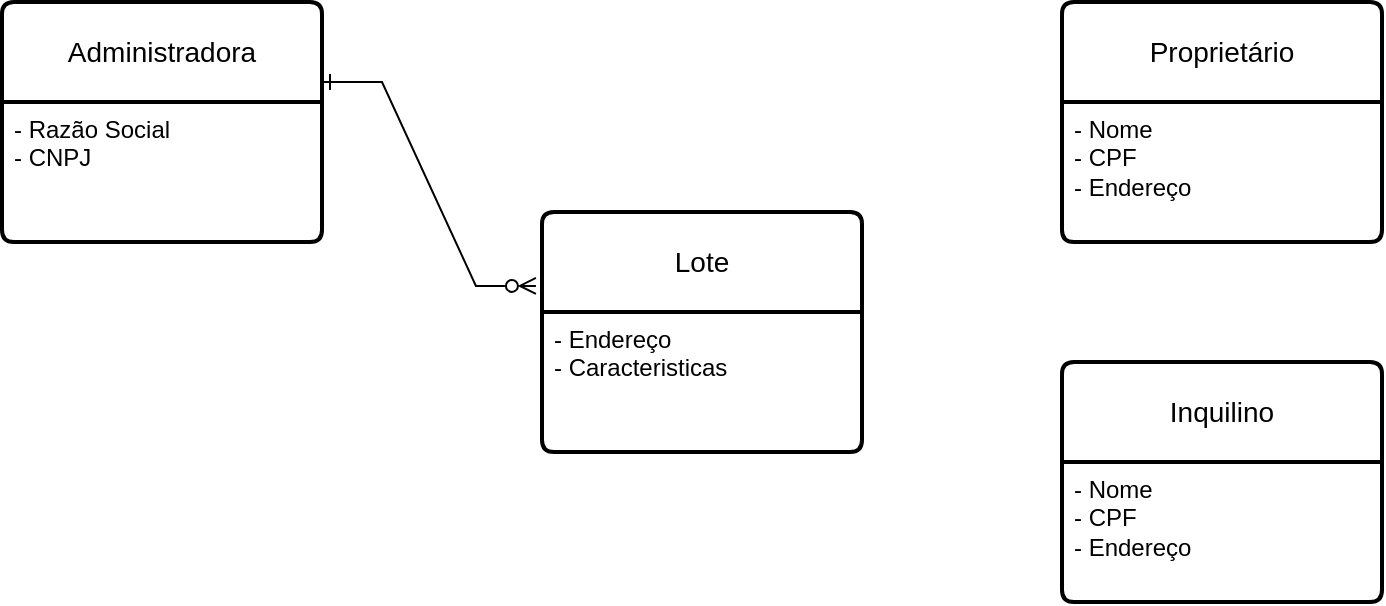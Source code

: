 <mxfile version="21.1.2" type="github">
  <diagram name="Página-1" id="Xd5rq1ed5FGLDgRt0UHT">
    <mxGraphModel dx="880" dy="452" grid="1" gridSize="10" guides="1" tooltips="1" connect="1" arrows="1" fold="1" page="1" pageScale="1" pageWidth="827" pageHeight="1169" math="0" shadow="0">
      <root>
        <mxCell id="0" />
        <mxCell id="1" parent="0" />
        <mxCell id="jDHJwdDlQx3v_MVg6vnI-1" value="Administradora" style="swimlane;childLayout=stackLayout;horizontal=1;startSize=50;horizontalStack=0;rounded=1;fontSize=14;fontStyle=0;strokeWidth=2;resizeParent=0;resizeLast=1;shadow=0;dashed=0;align=center;arcSize=4;whiteSpace=wrap;html=1;" vertex="1" parent="1">
          <mxGeometry x="180" y="480" width="160" height="120" as="geometry" />
        </mxCell>
        <mxCell id="jDHJwdDlQx3v_MVg6vnI-2" value="- Razão Social&lt;br&gt;- CNPJ" style="align=left;strokeColor=none;fillColor=none;spacingLeft=4;fontSize=12;verticalAlign=top;resizable=0;rotatable=0;part=1;html=1;" vertex="1" parent="jDHJwdDlQx3v_MVg6vnI-1">
          <mxGeometry y="50" width="160" height="70" as="geometry" />
        </mxCell>
        <mxCell id="jDHJwdDlQx3v_MVg6vnI-3" value="Lote" style="swimlane;childLayout=stackLayout;horizontal=1;startSize=50;horizontalStack=0;rounded=1;fontSize=14;fontStyle=0;strokeWidth=2;resizeParent=0;resizeLast=1;shadow=0;dashed=0;align=center;arcSize=4;whiteSpace=wrap;html=1;" vertex="1" parent="1">
          <mxGeometry x="450" y="585" width="160" height="120" as="geometry" />
        </mxCell>
        <mxCell id="jDHJwdDlQx3v_MVg6vnI-4" value="- Endereço&lt;br&gt;- Caracteristicas" style="align=left;strokeColor=none;fillColor=none;spacingLeft=4;fontSize=12;verticalAlign=top;resizable=0;rotatable=0;part=1;html=1;" vertex="1" parent="jDHJwdDlQx3v_MVg6vnI-3">
          <mxGeometry y="50" width="160" height="70" as="geometry" />
        </mxCell>
        <mxCell id="jDHJwdDlQx3v_MVg6vnI-5" value="Proprietário" style="swimlane;childLayout=stackLayout;horizontal=1;startSize=50;horizontalStack=0;rounded=1;fontSize=14;fontStyle=0;strokeWidth=2;resizeParent=0;resizeLast=1;shadow=0;dashed=0;align=center;arcSize=4;whiteSpace=wrap;html=1;" vertex="1" parent="1">
          <mxGeometry x="710" y="480" width="160" height="120" as="geometry" />
        </mxCell>
        <mxCell id="jDHJwdDlQx3v_MVg6vnI-6" value="- Nome&lt;br&gt;- CPF&lt;br&gt;- Endereço" style="align=left;strokeColor=none;fillColor=none;spacingLeft=4;fontSize=12;verticalAlign=top;resizable=0;rotatable=0;part=1;html=1;" vertex="1" parent="jDHJwdDlQx3v_MVg6vnI-5">
          <mxGeometry y="50" width="160" height="70" as="geometry" />
        </mxCell>
        <mxCell id="jDHJwdDlQx3v_MVg6vnI-7" value="Inquilino" style="swimlane;childLayout=stackLayout;horizontal=1;startSize=50;horizontalStack=0;rounded=1;fontSize=14;fontStyle=0;strokeWidth=2;resizeParent=0;resizeLast=1;shadow=0;dashed=0;align=center;arcSize=4;whiteSpace=wrap;html=1;" vertex="1" parent="1">
          <mxGeometry x="710" y="660" width="160" height="120" as="geometry" />
        </mxCell>
        <mxCell id="jDHJwdDlQx3v_MVg6vnI-8" value="- Nome&lt;br style=&quot;border-color: var(--border-color);&quot;&gt;- CPF&lt;br style=&quot;border-color: var(--border-color);&quot;&gt;- Endereço" style="align=left;strokeColor=none;fillColor=none;spacingLeft=4;fontSize=12;verticalAlign=top;resizable=0;rotatable=0;part=1;html=1;" vertex="1" parent="jDHJwdDlQx3v_MVg6vnI-7">
          <mxGeometry y="50" width="160" height="70" as="geometry" />
        </mxCell>
        <mxCell id="jDHJwdDlQx3v_MVg6vnI-10" value="" style="edgeStyle=entityRelationEdgeStyle;fontSize=12;html=1;endArrow=ERzeroToMany;endFill=0;rounded=0;entryX=-0.019;entryY=0.308;entryDx=0;entryDy=0;entryPerimeter=0;startArrow=ERone;startFill=0;" edge="1" parent="1" target="jDHJwdDlQx3v_MVg6vnI-3">
          <mxGeometry width="100" height="100" relative="1" as="geometry">
            <mxPoint x="340" y="520" as="sourcePoint" />
            <mxPoint x="440" y="420" as="targetPoint" />
          </mxGeometry>
        </mxCell>
      </root>
    </mxGraphModel>
  </diagram>
</mxfile>
